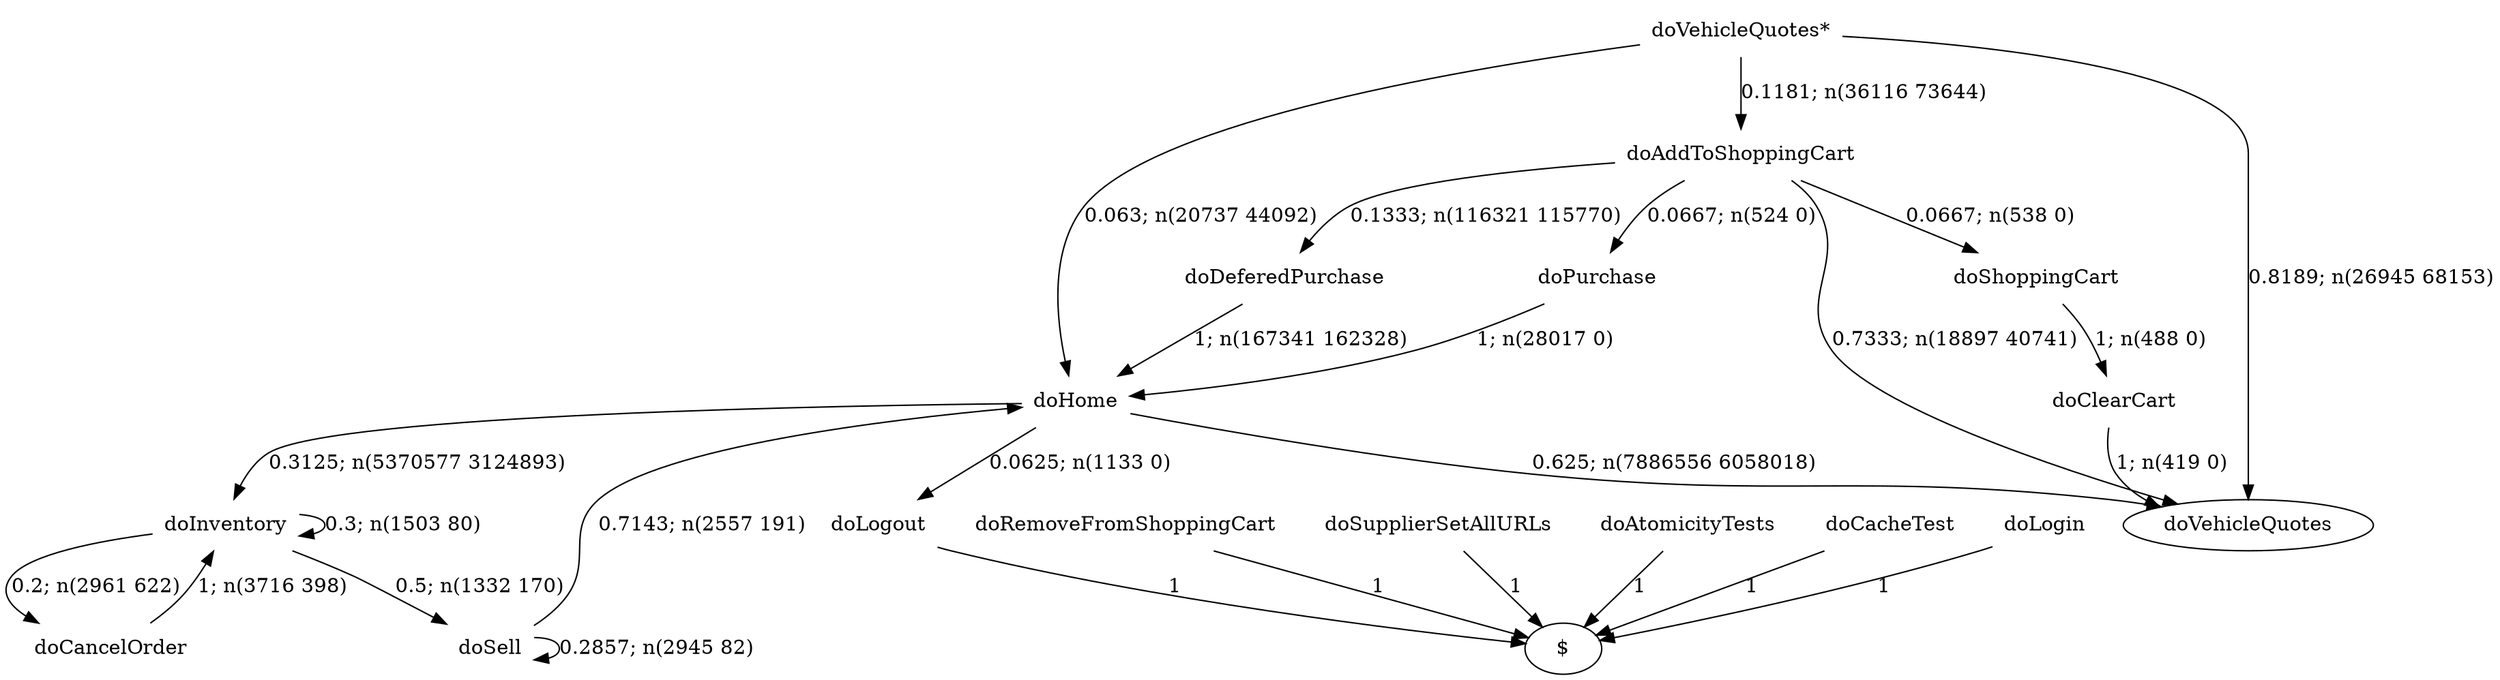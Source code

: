 digraph G {"doVehicleQuotes*" [label="doVehicleQuotes*",shape=none];"doSupplierSetAllURLs" [label="doSupplierSetAllURLs",shape=none];"doAtomicityTests" [label="doAtomicityTests",shape=none];"doCacheTest" [label="doCacheTest",shape=none];"doLogin" [label="doLogin",shape=none];"doAddToShoppingCart" [label="doAddToShoppingCart",shape=none];"doDeferedPurchase" [label="doDeferedPurchase",shape=none];"doHome" [label="doHome",shape=none];"doShoppingCart" [label="doShoppingCart",shape=none];"doClearCart" [label="doClearCart",shape=none];"doPurchase" [label="doPurchase",shape=none];"doInventory" [label="doInventory",shape=none];"doSell" [label="doSell",shape=none];"doLogout" [label="doLogout",shape=none];"doCancelOrder" [label="doCancelOrder",shape=none];"doRemoveFromShoppingCart" [label="doRemoveFromShoppingCart",shape=none];"doVehicleQuotes*"->"doVehicleQuotes" [style=solid,label="0.8189; n(26945 68153)"];"doVehicleQuotes*"->"doAddToShoppingCart" [style=solid,label="0.1181; n(36116 73644)"];"doVehicleQuotes*"->"doHome" [style=solid,label="0.063; n(20737 44092)"];"doSupplierSetAllURLs"->"$" [style=solid,label="1"];"doAtomicityTests"->"$" [style=solid,label="1"];"doCacheTest"->"$" [style=solid,label="1"];"doLogin"->"$" [style=solid,label="1"];"doAddToShoppingCart"->"doVehicleQuotes" [style=solid,label="0.7333; n(18897 40741)"];"doAddToShoppingCart"->"doDeferedPurchase" [style=solid,label="0.1333; n(116321 115770)"];"doAddToShoppingCart"->"doShoppingCart" [style=solid,label="0.0667; n(538 0)"];"doAddToShoppingCart"->"doPurchase" [style=solid,label="0.0667; n(524 0)"];"doDeferedPurchase"->"doHome" [style=solid,label="1; n(167341 162328)"];"doHome"->"doVehicleQuotes" [style=solid,label="0.625; n(7886556 6058018)"];"doHome"->"doInventory" [style=solid,label="0.3125; n(5370577 3124893)"];"doHome"->"doLogout" [style=solid,label="0.0625; n(1133 0)"];"doShoppingCart"->"doClearCart" [style=solid,label="1; n(488 0)"];"doClearCart"->"doVehicleQuotes" [style=solid,label="1; n(419 0)"];"doPurchase"->"doHome" [style=solid,label="1; n(28017 0)"];"doInventory"->"doInventory" [style=solid,label="0.3; n(1503 80)"];"doInventory"->"doSell" [style=solid,label="0.5; n(1332 170)"];"doInventory"->"doCancelOrder" [style=solid,label="0.2; n(2961 622)"];"doSell"->"doHome" [style=solid,label="0.7143; n(2557 191)"];"doSell"->"doSell" [style=solid,label="0.2857; n(2945 82)"];"doLogout"->"$" [style=solid,label="1"];"doCancelOrder"->"doInventory" [style=solid,label="1; n(3716 398)"];"doRemoveFromShoppingCart"->"$" [style=solid,label="1"];}